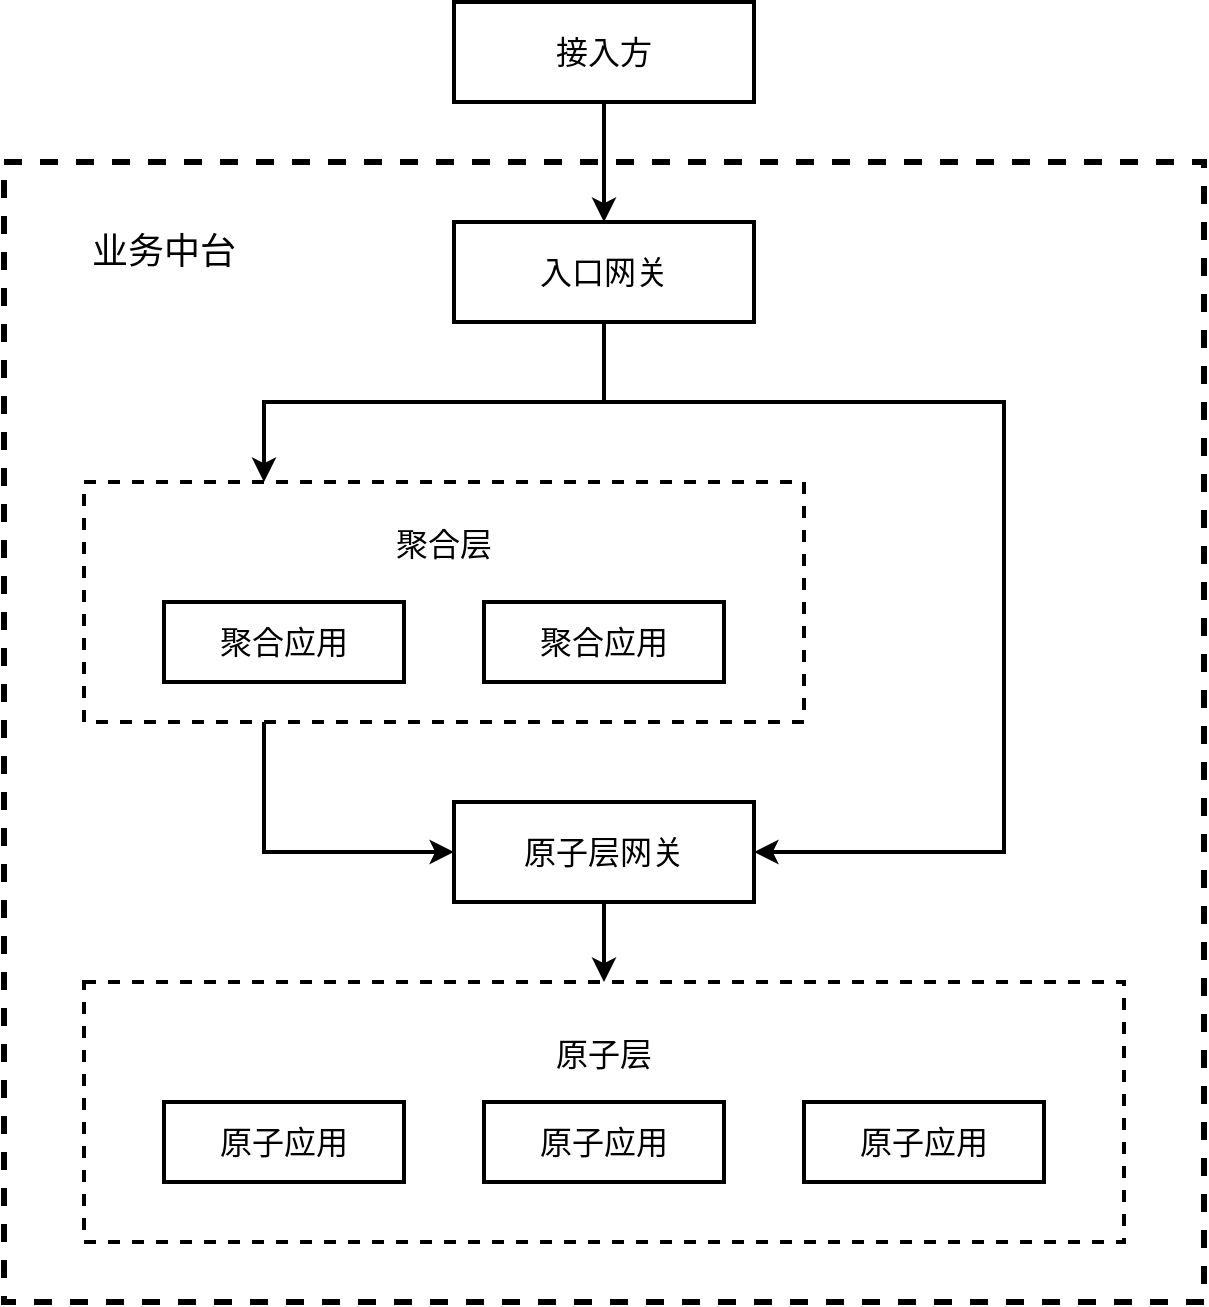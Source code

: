 <mxfile version="13.11.0" type="github">
  <diagram id="iiPcHqyzsuY4AHNTq1Xq" name="Page-1">
    <mxGraphModel dx="782" dy="706" grid="1" gridSize="10" guides="1" tooltips="1" connect="1" arrows="1" fold="1" page="1" pageScale="1" pageWidth="827" pageHeight="1169" math="0" shadow="0">
      <root>
        <mxCell id="0" />
        <mxCell id="1" parent="0" />
        <mxCell id="rfTbKDHsITXjUfhESdeL-1" value="" style="rounded=0;whiteSpace=wrap;html=1;fillColor=none;dashed=1;strokeWidth=3;" parent="1" vertex="1">
          <mxGeometry x="80" y="200" width="600" height="570" as="geometry" />
        </mxCell>
        <mxCell id="rfTbKDHsITXjUfhESdeL-6" style="edgeStyle=orthogonalEdgeStyle;rounded=0;orthogonalLoop=1;jettySize=auto;html=1;exitX=0.5;exitY=1;exitDx=0;exitDy=0;fontSize=16;strokeWidth=2;" parent="1" source="rfTbKDHsITXjUfhESdeL-2" target="rfTbKDHsITXjUfhESdeL-5" edge="1">
          <mxGeometry relative="1" as="geometry" />
        </mxCell>
        <mxCell id="rfTbKDHsITXjUfhESdeL-2" value="接入方" style="rounded=0;whiteSpace=wrap;html=1;strokeWidth=2;gradientColor=none;fontSize=16;" parent="1" vertex="1">
          <mxGeometry x="305" y="120" width="150" height="50" as="geometry" />
        </mxCell>
        <mxCell id="U6g6P6BVi3KQueRZhiH1-3" style="edgeStyle=orthogonalEdgeStyle;rounded=0;orthogonalLoop=1;jettySize=auto;html=1;exitX=0.5;exitY=1;exitDx=0;exitDy=0;entryX=0.25;entryY=0;entryDx=0;entryDy=0;strokeWidth=2;" parent="1" source="rfTbKDHsITXjUfhESdeL-5" target="rfTbKDHsITXjUfhESdeL-7" edge="1">
          <mxGeometry relative="1" as="geometry" />
        </mxCell>
        <mxCell id="U6g6P6BVi3KQueRZhiH1-10" style="edgeStyle=orthogonalEdgeStyle;rounded=0;orthogonalLoop=1;jettySize=auto;html=1;strokeWidth=2;exitX=0.5;exitY=1;exitDx=0;exitDy=0;endArrow=classic;endFill=1;entryX=1;entryY=0.5;entryDx=0;entryDy=0;" parent="1" target="rfTbKDHsITXjUfhESdeL-8" edge="1">
          <mxGeometry relative="1" as="geometry">
            <mxPoint x="380" y="285" as="sourcePoint" />
            <mxPoint x="580" y="445" as="targetPoint" />
            <Array as="points">
              <mxPoint x="380" y="320" />
              <mxPoint x="580" y="320" />
              <mxPoint x="580" y="545" />
            </Array>
          </mxGeometry>
        </mxCell>
        <mxCell id="rfTbKDHsITXjUfhESdeL-5" value="入口网关" style="rounded=0;whiteSpace=wrap;html=1;strokeWidth=2;gradientColor=none;fontSize=16;" parent="1" vertex="1">
          <mxGeometry x="305" y="230" width="150" height="50" as="geometry" />
        </mxCell>
        <mxCell id="U6g6P6BVi3KQueRZhiH1-14" style="edgeStyle=orthogonalEdgeStyle;rounded=0;orthogonalLoop=1;jettySize=auto;html=1;exitX=0.25;exitY=1;exitDx=0;exitDy=0;entryX=0;entryY=0.5;entryDx=0;entryDy=0;endArrow=classic;endFill=1;strokeWidth=2;" parent="1" source="rfTbKDHsITXjUfhESdeL-7" target="rfTbKDHsITXjUfhESdeL-8" edge="1">
          <mxGeometry relative="1" as="geometry" />
        </mxCell>
        <mxCell id="rfTbKDHsITXjUfhESdeL-7" value="聚合层&lt;br&gt;&lt;br&gt;&lt;br&gt;&lt;br&gt;" style="rounded=0;whiteSpace=wrap;html=1;strokeWidth=2;fillColor=#ffffff;gradientColor=none;fontSize=16;dashed=1;" parent="1" vertex="1">
          <mxGeometry x="120" y="360" width="360" height="120" as="geometry" />
        </mxCell>
        <mxCell id="U6g6P6BVi3KQueRZhiH1-2" style="edgeStyle=orthogonalEdgeStyle;rounded=0;orthogonalLoop=1;jettySize=auto;html=1;entryX=0.5;entryY=0;entryDx=0;entryDy=0;strokeWidth=2;" parent="1" source="rfTbKDHsITXjUfhESdeL-8" target="rfTbKDHsITXjUfhESdeL-9" edge="1">
          <mxGeometry relative="1" as="geometry" />
        </mxCell>
        <mxCell id="rfTbKDHsITXjUfhESdeL-8" value="原子层网关" style="rounded=0;whiteSpace=wrap;html=1;strokeWidth=2;gradientColor=none;fontSize=16;" parent="1" vertex="1">
          <mxGeometry x="305" y="520" width="150" height="50" as="geometry" />
        </mxCell>
        <mxCell id="rfTbKDHsITXjUfhESdeL-9" value="原子层&lt;br&gt;&lt;br&gt;&lt;br&gt;&lt;br&gt;" style="rounded=0;whiteSpace=wrap;html=1;strokeWidth=2;fillColor=#ffffff;gradientColor=none;fontSize=16;dashed=1;" parent="1" vertex="1">
          <mxGeometry x="120" y="610" width="520" height="130" as="geometry" />
        </mxCell>
        <mxCell id="rfTbKDHsITXjUfhESdeL-13" value="聚合应用" style="rounded=0;whiteSpace=wrap;html=1;strokeWidth=2;fillColor=#ffffff;gradientColor=none;fontSize=16;" parent="1" vertex="1">
          <mxGeometry x="160" y="420" width="120" height="40" as="geometry" />
        </mxCell>
        <mxCell id="rfTbKDHsITXjUfhESdeL-14" value="聚合应用" style="rounded=0;whiteSpace=wrap;html=1;strokeWidth=2;fillColor=#ffffff;gradientColor=none;fontSize=16;" parent="1" vertex="1">
          <mxGeometry x="320" y="420" width="120" height="40" as="geometry" />
        </mxCell>
        <mxCell id="rfTbKDHsITXjUfhESdeL-16" value="原子应用" style="rounded=0;whiteSpace=wrap;html=1;strokeWidth=2;fillColor=#ffffff;gradientColor=none;fontSize=16;" parent="1" vertex="1">
          <mxGeometry x="160" y="670" width="120" height="40" as="geometry" />
        </mxCell>
        <mxCell id="rfTbKDHsITXjUfhESdeL-17" value="原子应用" style="rounded=0;whiteSpace=wrap;html=1;strokeWidth=2;fillColor=#ffffff;gradientColor=none;fontSize=16;" parent="1" vertex="1">
          <mxGeometry x="320" y="670" width="120" height="40" as="geometry" />
        </mxCell>
        <mxCell id="rfTbKDHsITXjUfhESdeL-18" value="原子应用" style="rounded=0;whiteSpace=wrap;html=1;strokeWidth=2;fillColor=#ffffff;gradientColor=none;fontSize=16;" parent="1" vertex="1">
          <mxGeometry x="480" y="670" width="120" height="40" as="geometry" />
        </mxCell>
        <mxCell id="U6g6P6BVi3KQueRZhiH1-15" value="&lt;font style=&quot;font-size: 18px;&quot;&gt;业务中台&lt;/font&gt;" style="text;html=1;strokeColor=none;fillColor=none;align=center;verticalAlign=middle;whiteSpace=wrap;rounded=0;fontSize=18;" parent="1" vertex="1">
          <mxGeometry x="120" y="230" width="80" height="30" as="geometry" />
        </mxCell>
      </root>
    </mxGraphModel>
  </diagram>
</mxfile>

